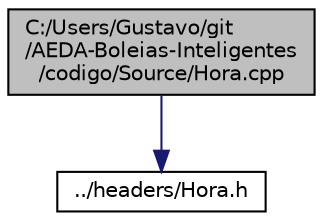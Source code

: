 digraph "C:/Users/Gustavo/git/AEDA-Boleias-Inteligentes/codigo/Source/Hora.cpp"
{
  edge [fontname="Helvetica",fontsize="10",labelfontname="Helvetica",labelfontsize="10"];
  node [fontname="Helvetica",fontsize="10",shape=record];
  Node1 [label="C:/Users/Gustavo/git\l/AEDA-Boleias-Inteligentes\l/codigo/Source/Hora.cpp",height=0.2,width=0.4,color="black", fillcolor="grey75", style="filled", fontcolor="black"];
  Node1 -> Node2 [color="midnightblue",fontsize="10",style="solid",fontname="Helvetica"];
  Node2 [label="../headers/Hora.h",height=0.2,width=0.4,color="black", fillcolor="white", style="filled",URL="$_hora_8h.html"];
}
